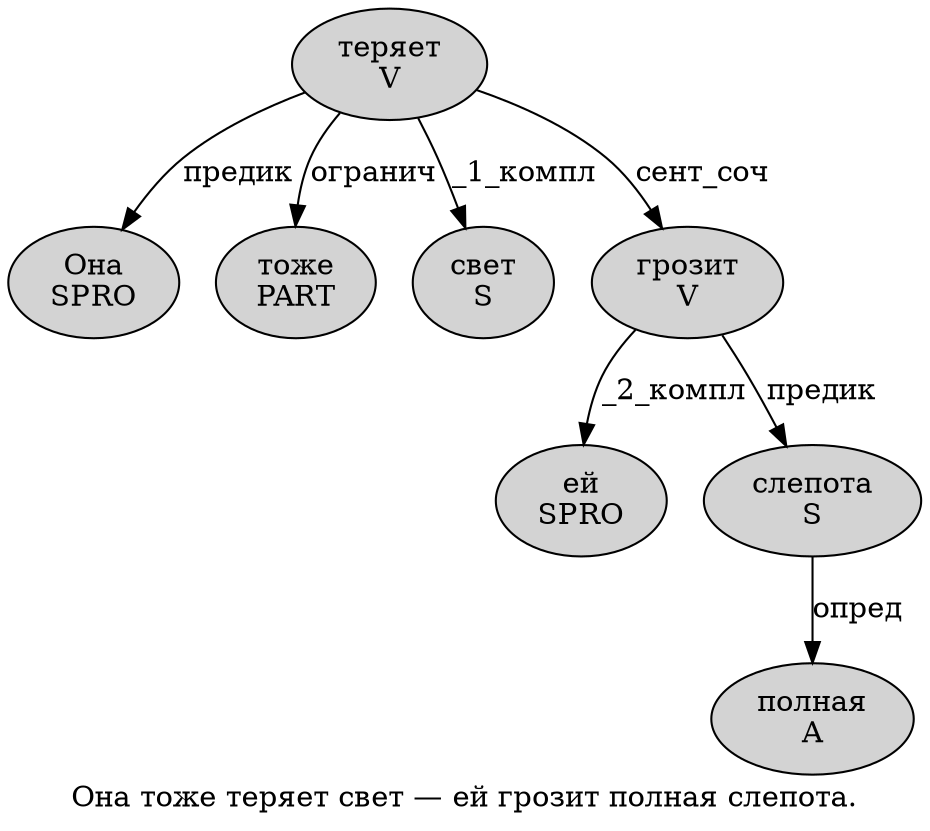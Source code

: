 digraph SENTENCE_398 {
	graph [label="Она тоже теряет свет — ей грозит полная слепота."]
	node [style=filled]
		0 [label="Она
SPRO" color="" fillcolor=lightgray penwidth=1 shape=ellipse]
		1 [label="тоже
PART" color="" fillcolor=lightgray penwidth=1 shape=ellipse]
		2 [label="теряет
V" color="" fillcolor=lightgray penwidth=1 shape=ellipse]
		3 [label="свет
S" color="" fillcolor=lightgray penwidth=1 shape=ellipse]
		5 [label="ей
SPRO" color="" fillcolor=lightgray penwidth=1 shape=ellipse]
		6 [label="грозит
V" color="" fillcolor=lightgray penwidth=1 shape=ellipse]
		7 [label="полная
A" color="" fillcolor=lightgray penwidth=1 shape=ellipse]
		8 [label="слепота
S" color="" fillcolor=lightgray penwidth=1 shape=ellipse]
			8 -> 7 [label="опред"]
			6 -> 5 [label="_2_компл"]
			6 -> 8 [label="предик"]
			2 -> 0 [label="предик"]
			2 -> 1 [label="огранич"]
			2 -> 3 [label="_1_компл"]
			2 -> 6 [label="сент_соч"]
}